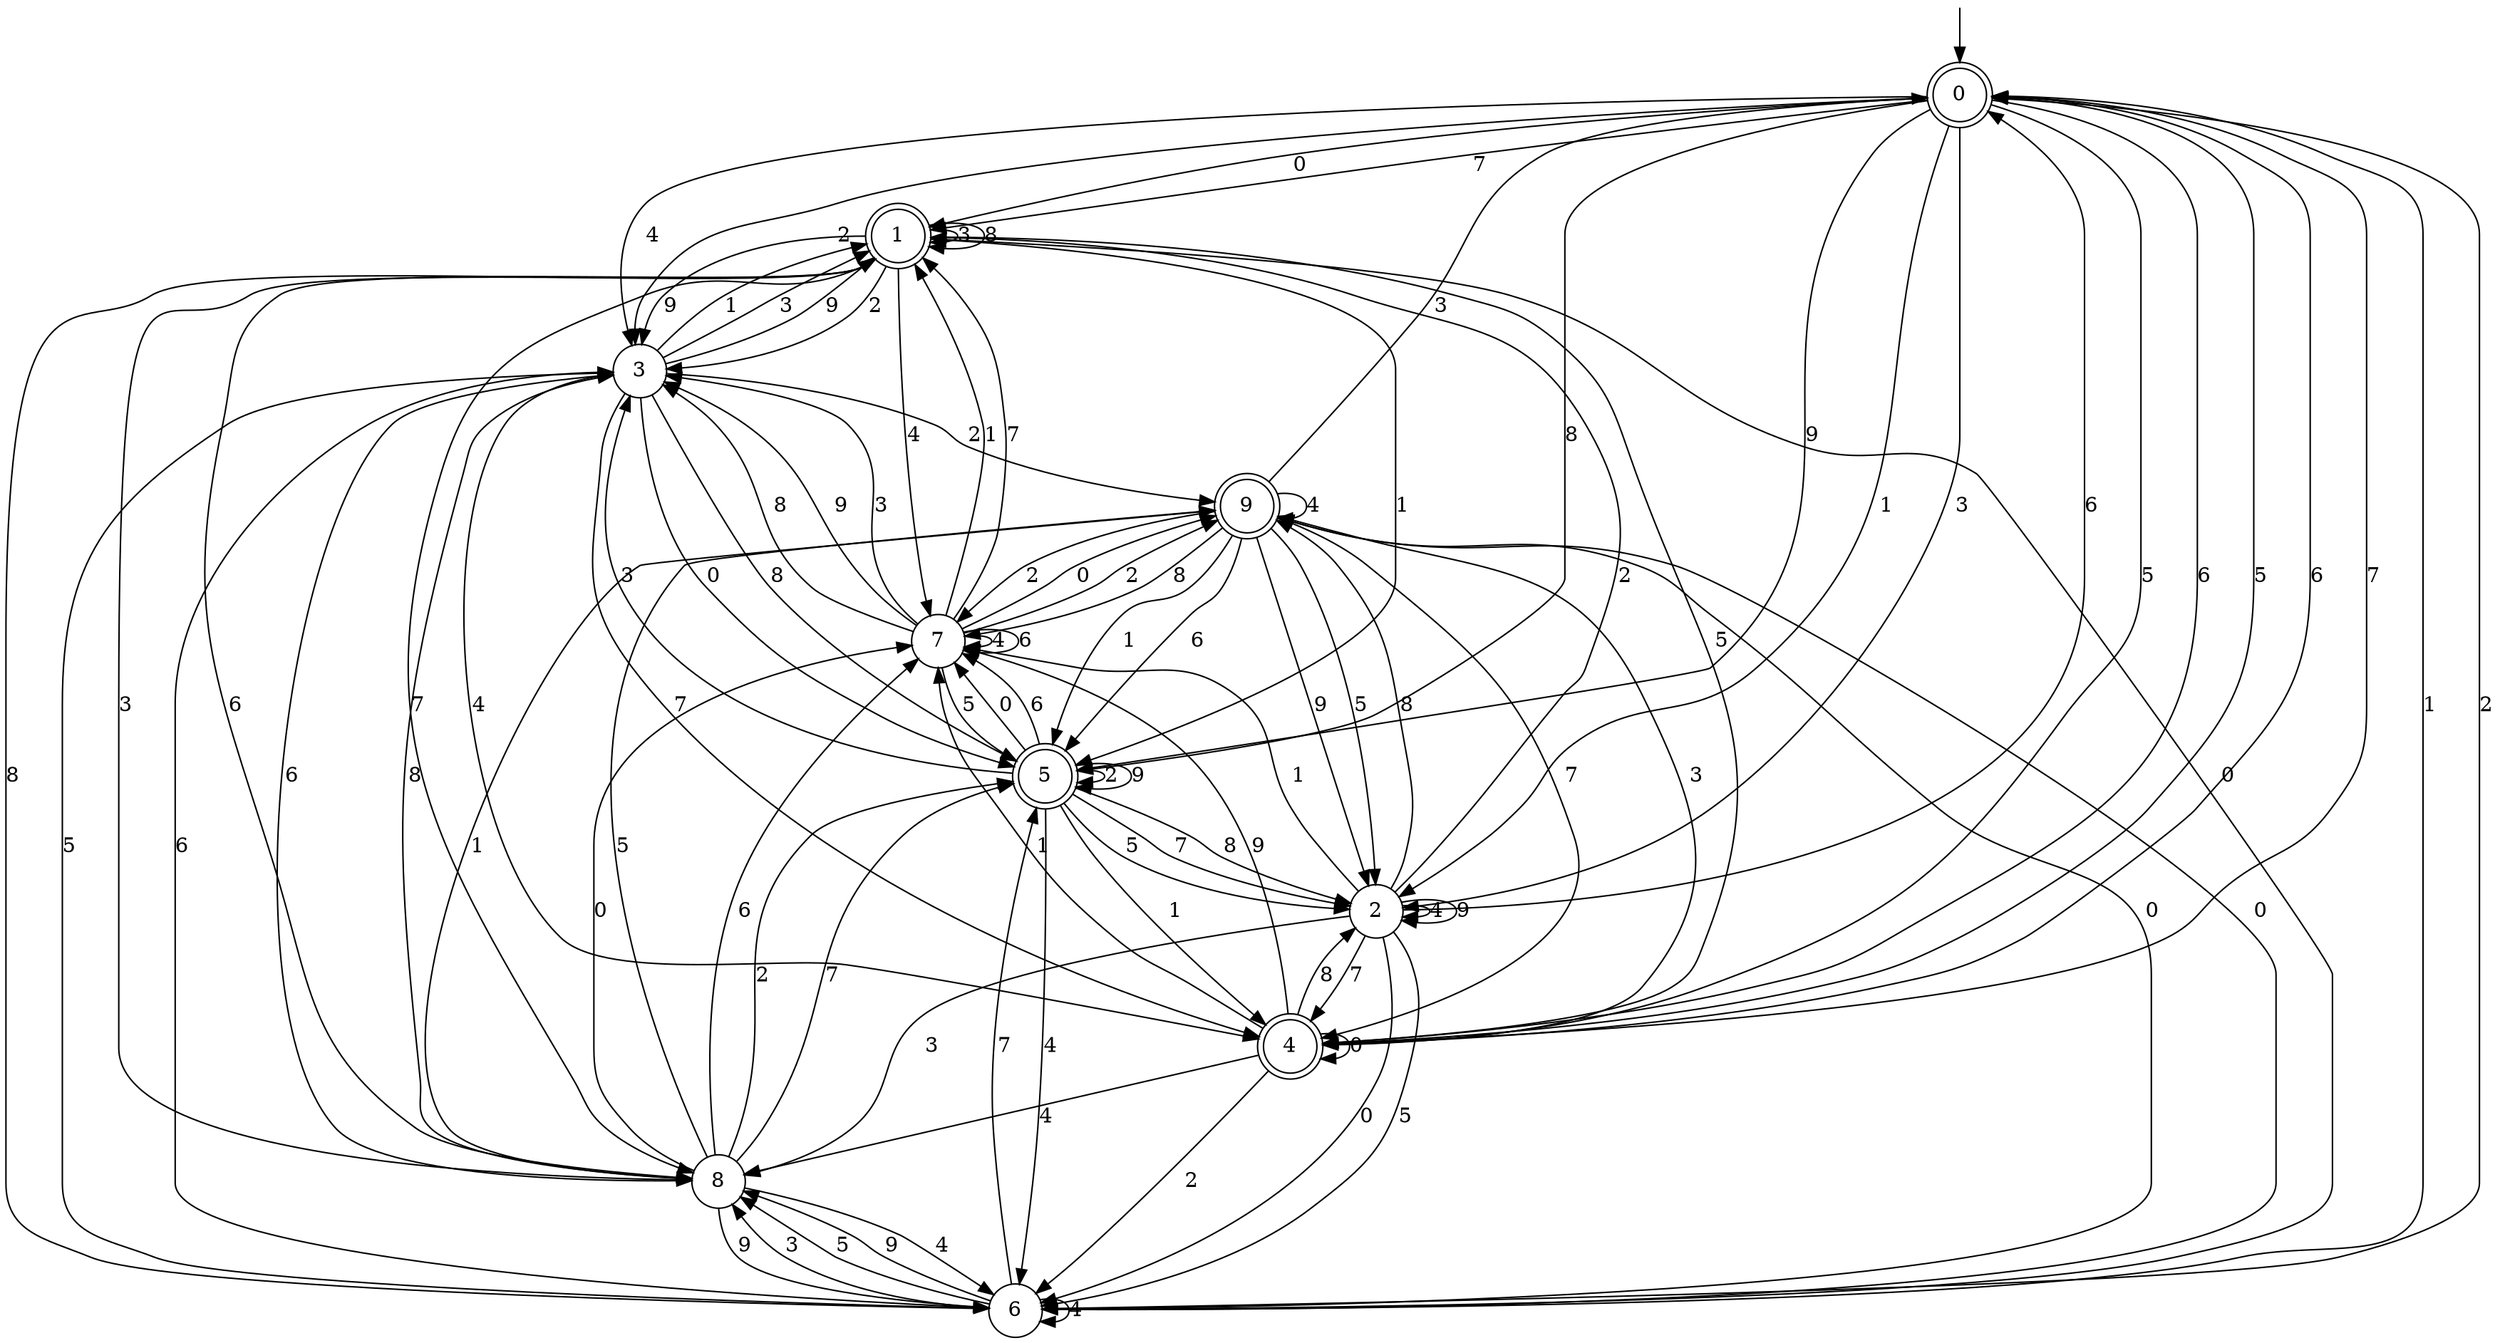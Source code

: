 digraph g {

	s0 [shape="doublecircle" label="0"];
	s1 [shape="doublecircle" label="1"];
	s2 [shape="circle" label="2"];
	s3 [shape="circle" label="3"];
	s4 [shape="doublecircle" label="4"];
	s5 [shape="doublecircle" label="5"];
	s6 [shape="circle" label="6"];
	s7 [shape="circle" label="7"];
	s8 [shape="circle" label="8"];
	s9 [shape="doublecircle" label="9"];
	s0 -> s1 [label="0"];
	s0 -> s2 [label="1"];
	s0 -> s3 [label="2"];
	s0 -> s2 [label="3"];
	s0 -> s3 [label="4"];
	s0 -> s4 [label="5"];
	s0 -> s4 [label="6"];
	s0 -> s1 [label="7"];
	s0 -> s5 [label="8"];
	s0 -> s5 [label="9"];
	s1 -> s6 [label="0"];
	s1 -> s5 [label="1"];
	s1 -> s3 [label="2"];
	s1 -> s1 [label="3"];
	s1 -> s7 [label="4"];
	s1 -> s4 [label="5"];
	s1 -> s8 [label="6"];
	s1 -> s8 [label="7"];
	s1 -> s1 [label="8"];
	s1 -> s3 [label="9"];
	s2 -> s6 [label="0"];
	s2 -> s7 [label="1"];
	s2 -> s1 [label="2"];
	s2 -> s8 [label="3"];
	s2 -> s2 [label="4"];
	s2 -> s6 [label="5"];
	s2 -> s0 [label="6"];
	s2 -> s4 [label="7"];
	s2 -> s9 [label="8"];
	s2 -> s2 [label="9"];
	s3 -> s5 [label="0"];
	s3 -> s1 [label="1"];
	s3 -> s9 [label="2"];
	s3 -> s1 [label="3"];
	s3 -> s4 [label="4"];
	s3 -> s6 [label="5"];
	s3 -> s8 [label="6"];
	s3 -> s4 [label="7"];
	s3 -> s5 [label="8"];
	s3 -> s1 [label="9"];
	s4 -> s4 [label="0"];
	s4 -> s7 [label="1"];
	s4 -> s6 [label="2"];
	s4 -> s9 [label="3"];
	s4 -> s8 [label="4"];
	s4 -> s0 [label="5"];
	s4 -> s0 [label="6"];
	s4 -> s0 [label="7"];
	s4 -> s2 [label="8"];
	s4 -> s7 [label="9"];
	s5 -> s7 [label="0"];
	s5 -> s4 [label="1"];
	s5 -> s5 [label="2"];
	s5 -> s3 [label="3"];
	s5 -> s6 [label="4"];
	s5 -> s2 [label="5"];
	s5 -> s7 [label="6"];
	s5 -> s2 [label="7"];
	s5 -> s2 [label="8"];
	s5 -> s5 [label="9"];
	s6 -> s9 [label="0"];
	s6 -> s0 [label="1"];
	s6 -> s0 [label="2"];
	s6 -> s8 [label="3"];
	s6 -> s6 [label="4"];
	s6 -> s8 [label="5"];
	s6 -> s3 [label="6"];
	s6 -> s5 [label="7"];
	s6 -> s1 [label="8"];
	s6 -> s8 [label="9"];
	s7 -> s9 [label="0"];
	s7 -> s1 [label="1"];
	s7 -> s9 [label="2"];
	s7 -> s3 [label="3"];
	s7 -> s7 [label="4"];
	s7 -> s5 [label="5"];
	s7 -> s7 [label="6"];
	s7 -> s1 [label="7"];
	s7 -> s3 [label="8"];
	s7 -> s3 [label="9"];
	s8 -> s7 [label="0"];
	s8 -> s9 [label="1"];
	s8 -> s5 [label="2"];
	s8 -> s1 [label="3"];
	s8 -> s6 [label="4"];
	s8 -> s9 [label="5"];
	s8 -> s7 [label="6"];
	s8 -> s5 [label="7"];
	s8 -> s3 [label="8"];
	s8 -> s6 [label="9"];
	s9 -> s6 [label="0"];
	s9 -> s5 [label="1"];
	s9 -> s7 [label="2"];
	s9 -> s0 [label="3"];
	s9 -> s9 [label="4"];
	s9 -> s2 [label="5"];
	s9 -> s5 [label="6"];
	s9 -> s4 [label="7"];
	s9 -> s7 [label="8"];
	s9 -> s2 [label="9"];

__start0 [label="" shape="none" width="0" height="0"];
__start0 -> s0;

}
